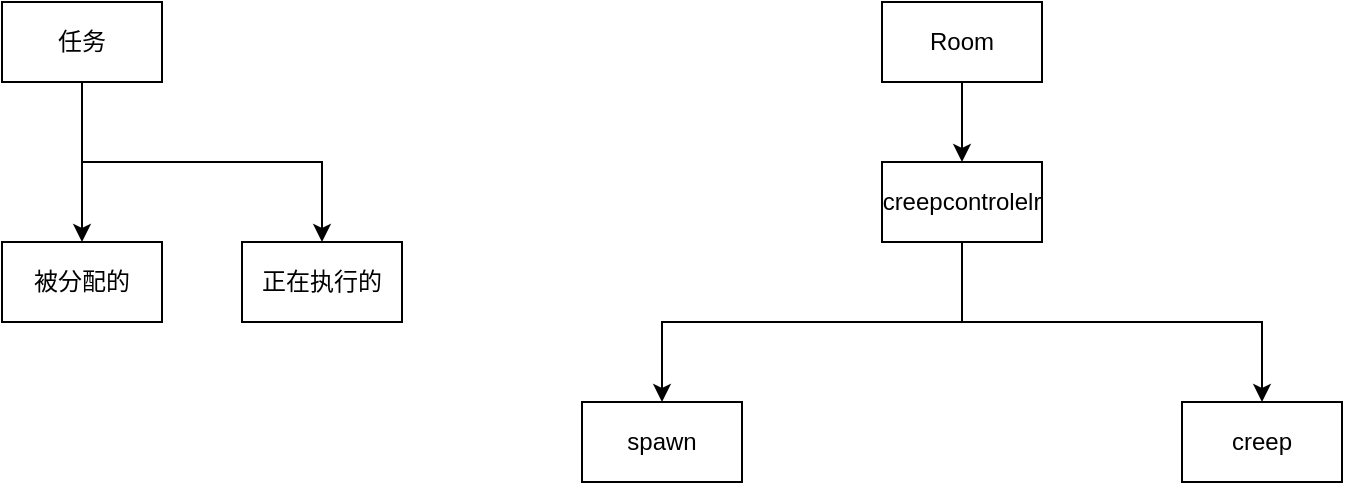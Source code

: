 <mxfile version="13.1.3">
    <diagram id="6hGFLwfOUW9BJ-s0fimq" name="Page-1">
        <mxGraphModel dx="822" dy="412" grid="1" gridSize="10" guides="1" tooltips="1" connect="1" arrows="1" fold="1" page="1" pageScale="1" pageWidth="827" pageHeight="1169" math="0" shadow="0">
            <root>
                <mxCell id="0"/>
                <mxCell id="1" parent="0"/>
                <mxCell id="5" style="edgeStyle=orthogonalEdgeStyle;rounded=0;orthogonalLoop=1;jettySize=auto;html=1;exitX=0.5;exitY=1;exitDx=0;exitDy=0;" edge="1" parent="1" source="2" target="4">
                    <mxGeometry relative="1" as="geometry"/>
                </mxCell>
                <mxCell id="6" style="edgeStyle=orthogonalEdgeStyle;rounded=0;orthogonalLoop=1;jettySize=auto;html=1;exitX=0.5;exitY=1;exitDx=0;exitDy=0;entryX=0.5;entryY=0;entryDx=0;entryDy=0;" edge="1" parent="1" source="2" target="3">
                    <mxGeometry relative="1" as="geometry"/>
                </mxCell>
                <mxCell id="2" value="任务" style="rounded=0;whiteSpace=wrap;html=1;" vertex="1" parent="1">
                    <mxGeometry width="80" height="40" as="geometry"/>
                </mxCell>
                <mxCell id="3" value="正在执行的" style="rounded=0;whiteSpace=wrap;html=1;" vertex="1" parent="1">
                    <mxGeometry x="120" y="120" width="80" height="40" as="geometry"/>
                </mxCell>
                <mxCell id="4" value="被分配的" style="rounded=0;whiteSpace=wrap;html=1;" vertex="1" parent="1">
                    <mxGeometry y="120" width="80" height="40" as="geometry"/>
                </mxCell>
                <mxCell id="13" style="edgeStyle=orthogonalEdgeStyle;rounded=0;orthogonalLoop=1;jettySize=auto;html=1;exitX=0.5;exitY=1;exitDx=0;exitDy=0;entryX=0.5;entryY=0;entryDx=0;entryDy=0;" edge="1" parent="1" source="7" target="9">
                    <mxGeometry relative="1" as="geometry"/>
                </mxCell>
                <mxCell id="7" value="Room" style="rounded=0;whiteSpace=wrap;html=1;" vertex="1" parent="1">
                    <mxGeometry x="440" width="80" height="40" as="geometry"/>
                </mxCell>
                <mxCell id="8" value="spawn" style="rounded=0;whiteSpace=wrap;html=1;" vertex="1" parent="1">
                    <mxGeometry x="290" y="200" width="80" height="40" as="geometry"/>
                </mxCell>
                <mxCell id="11" style="edgeStyle=orthogonalEdgeStyle;rounded=0;orthogonalLoop=1;jettySize=auto;html=1;exitX=0.5;exitY=1;exitDx=0;exitDy=0;entryX=0.5;entryY=0;entryDx=0;entryDy=0;" edge="1" parent="1" source="9" target="10">
                    <mxGeometry relative="1" as="geometry"/>
                </mxCell>
                <mxCell id="12" style="edgeStyle=orthogonalEdgeStyle;rounded=0;orthogonalLoop=1;jettySize=auto;html=1;exitX=0.5;exitY=1;exitDx=0;exitDy=0;entryX=0.5;entryY=0;entryDx=0;entryDy=0;" edge="1" parent="1" source="9" target="8">
                    <mxGeometry relative="1" as="geometry"/>
                </mxCell>
                <mxCell id="9" value="creepcontrolelr" style="rounded=0;whiteSpace=wrap;html=1;" vertex="1" parent="1">
                    <mxGeometry x="440" y="80" width="80" height="40" as="geometry"/>
                </mxCell>
                <mxCell id="10" value="creep" style="rounded=0;whiteSpace=wrap;html=1;" vertex="1" parent="1">
                    <mxGeometry x="590" y="200" width="80" height="40" as="geometry"/>
                </mxCell>
            </root>
        </mxGraphModel>
    </diagram>
</mxfile>